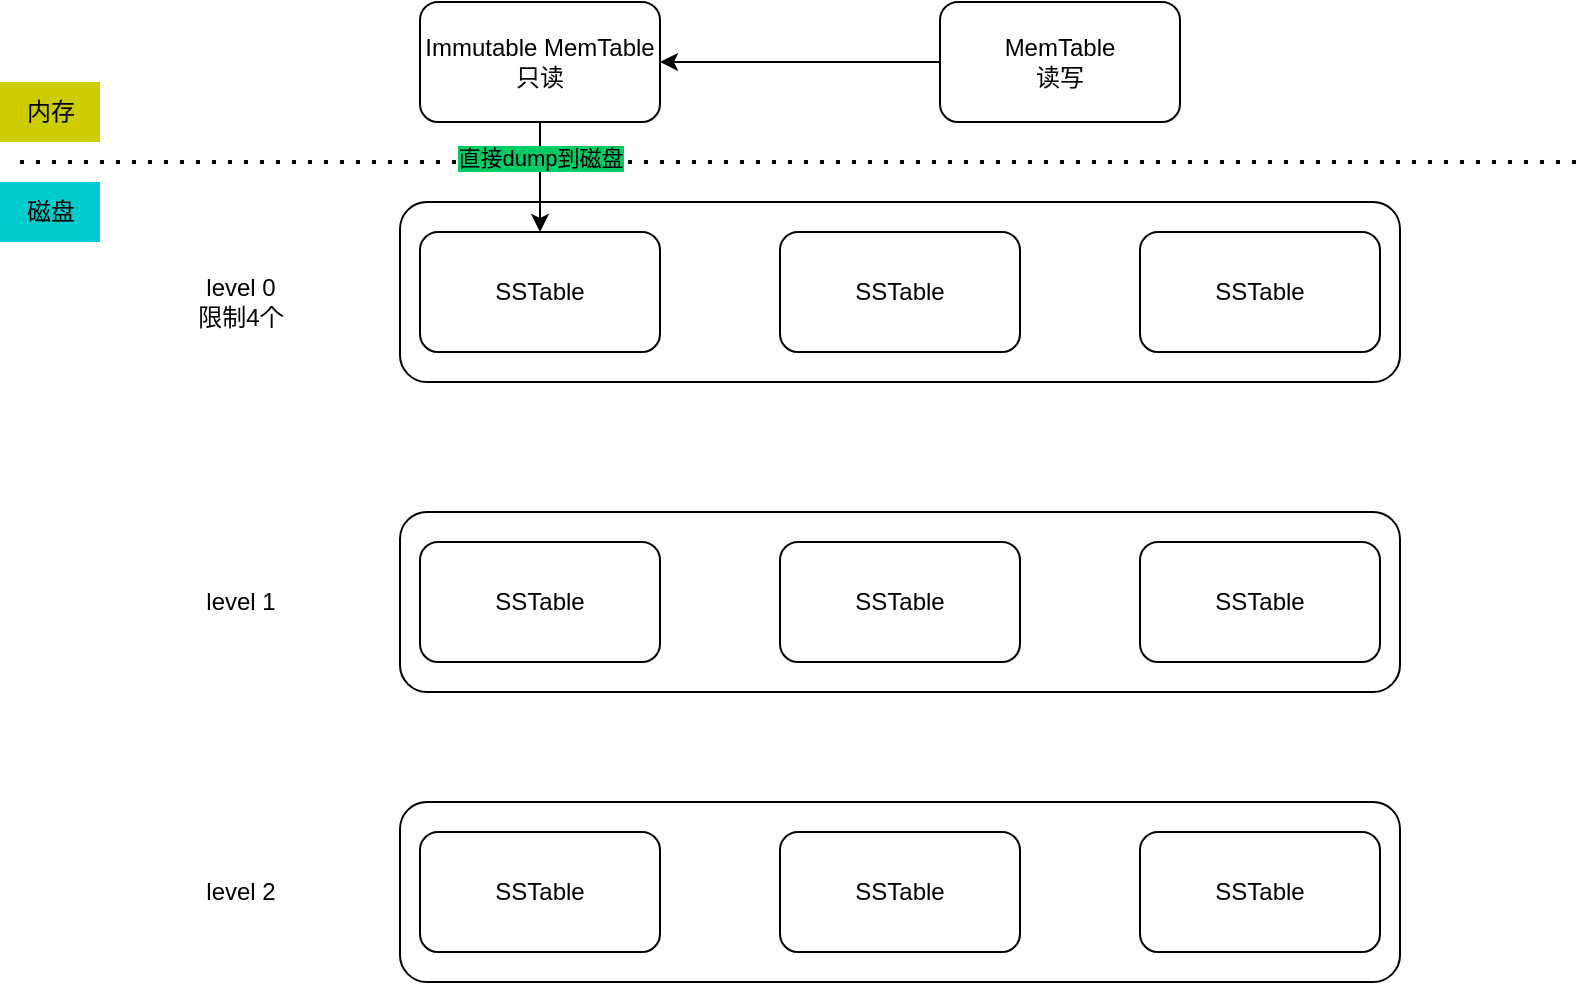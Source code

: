 <mxfile version="21.1.2" type="github">
  <diagram name="第 1 页" id="DpWjpTrRLR56Bfg4YwXq">
    <mxGraphModel dx="1434" dy="827" grid="1" gridSize="10" guides="1" tooltips="1" connect="1" arrows="1" fold="1" page="1" pageScale="1" pageWidth="827" pageHeight="1169" math="0" shadow="0">
      <root>
        <mxCell id="0" />
        <mxCell id="1" parent="0" />
        <mxCell id="41XTSsq1T5iFCWoXo_aQ-10" value="" style="rounded=1;whiteSpace=wrap;html=1;" vertex="1" parent="1">
          <mxGeometry x="240" y="340" width="500" height="90" as="geometry" />
        </mxCell>
        <mxCell id="41XTSsq1T5iFCWoXo_aQ-19" style="edgeStyle=orthogonalEdgeStyle;rounded=0;orthogonalLoop=1;jettySize=auto;html=1;exitX=0.5;exitY=1;exitDx=0;exitDy=0;entryX=0.5;entryY=0;entryDx=0;entryDy=0;" edge="1" parent="1" source="41XTSsq1T5iFCWoXo_aQ-1" target="41XTSsq1T5iFCWoXo_aQ-7">
          <mxGeometry relative="1" as="geometry" />
        </mxCell>
        <mxCell id="41XTSsq1T5iFCWoXo_aQ-1" value="Immutable MemTable&lt;br&gt;只读" style="rounded=1;whiteSpace=wrap;html=1;" vertex="1" parent="1">
          <mxGeometry x="250" y="240" width="120" height="60" as="geometry" />
        </mxCell>
        <mxCell id="41XTSsq1T5iFCWoXo_aQ-3" style="edgeStyle=orthogonalEdgeStyle;rounded=0;orthogonalLoop=1;jettySize=auto;html=1;exitX=0;exitY=0.5;exitDx=0;exitDy=0;entryX=1;entryY=0.5;entryDx=0;entryDy=0;" edge="1" parent="1" source="41XTSsq1T5iFCWoXo_aQ-2" target="41XTSsq1T5iFCWoXo_aQ-1">
          <mxGeometry relative="1" as="geometry" />
        </mxCell>
        <mxCell id="41XTSsq1T5iFCWoXo_aQ-2" value="MemTable&lt;br&gt;读写" style="rounded=1;whiteSpace=wrap;html=1;" vertex="1" parent="1">
          <mxGeometry x="510" y="240" width="120" height="60" as="geometry" />
        </mxCell>
        <mxCell id="41XTSsq1T5iFCWoXo_aQ-4" value="" style="endArrow=none;dashed=1;html=1;dashPattern=1 3;strokeWidth=2;rounded=0;" edge="1" parent="1">
          <mxGeometry width="50" height="50" relative="1" as="geometry">
            <mxPoint x="50" y="320" as="sourcePoint" />
            <mxPoint x="830" y="320" as="targetPoint" />
          </mxGeometry>
        </mxCell>
        <mxCell id="41XTSsq1T5iFCWoXo_aQ-20" value="直接dump到磁盘" style="edgeLabel;html=1;align=center;verticalAlign=middle;resizable=0;points=[];labelBackgroundColor=#00CC66;" vertex="1" connectable="0" parent="41XTSsq1T5iFCWoXo_aQ-4">
          <mxGeometry x="-0.277" y="2" relative="1" as="geometry">
            <mxPoint x="-22" as="offset" />
          </mxGeometry>
        </mxCell>
        <mxCell id="41XTSsq1T5iFCWoXo_aQ-5" value="内存" style="text;html=1;align=center;verticalAlign=middle;resizable=0;points=[];autosize=1;strokeColor=none;fillColor=#CCCC00;" vertex="1" parent="1">
          <mxGeometry x="40" y="280" width="50" height="30" as="geometry" />
        </mxCell>
        <mxCell id="41XTSsq1T5iFCWoXo_aQ-6" value="磁盘" style="text;html=1;align=center;verticalAlign=middle;resizable=0;points=[];autosize=1;strokeColor=none;fillColor=#00CCCC;" vertex="1" parent="1">
          <mxGeometry x="40" y="330" width="50" height="30" as="geometry" />
        </mxCell>
        <mxCell id="41XTSsq1T5iFCWoXo_aQ-7" value="SSTable" style="rounded=1;whiteSpace=wrap;html=1;" vertex="1" parent="1">
          <mxGeometry x="250" y="355" width="120" height="60" as="geometry" />
        </mxCell>
        <mxCell id="41XTSsq1T5iFCWoXo_aQ-8" value="SSTable" style="rounded=1;whiteSpace=wrap;html=1;" vertex="1" parent="1">
          <mxGeometry x="430" y="355" width="120" height="60" as="geometry" />
        </mxCell>
        <mxCell id="41XTSsq1T5iFCWoXo_aQ-9" value="SSTable" style="rounded=1;whiteSpace=wrap;html=1;" vertex="1" parent="1">
          <mxGeometry x="610" y="355" width="120" height="60" as="geometry" />
        </mxCell>
        <mxCell id="41XTSsq1T5iFCWoXo_aQ-11" value="" style="rounded=1;whiteSpace=wrap;html=1;" vertex="1" parent="1">
          <mxGeometry x="240" y="495" width="500" height="90" as="geometry" />
        </mxCell>
        <mxCell id="41XTSsq1T5iFCWoXo_aQ-12" value="SSTable" style="rounded=1;whiteSpace=wrap;html=1;" vertex="1" parent="1">
          <mxGeometry x="250" y="510" width="120" height="60" as="geometry" />
        </mxCell>
        <mxCell id="41XTSsq1T5iFCWoXo_aQ-13" value="SSTable" style="rounded=1;whiteSpace=wrap;html=1;" vertex="1" parent="1">
          <mxGeometry x="430" y="510" width="120" height="60" as="geometry" />
        </mxCell>
        <mxCell id="41XTSsq1T5iFCWoXo_aQ-14" value="SSTable" style="rounded=1;whiteSpace=wrap;html=1;" vertex="1" parent="1">
          <mxGeometry x="610" y="510" width="120" height="60" as="geometry" />
        </mxCell>
        <mxCell id="41XTSsq1T5iFCWoXo_aQ-15" value="" style="rounded=1;whiteSpace=wrap;html=1;" vertex="1" parent="1">
          <mxGeometry x="240" y="640" width="500" height="90" as="geometry" />
        </mxCell>
        <mxCell id="41XTSsq1T5iFCWoXo_aQ-16" value="SSTable" style="rounded=1;whiteSpace=wrap;html=1;" vertex="1" parent="1">
          <mxGeometry x="250" y="655" width="120" height="60" as="geometry" />
        </mxCell>
        <mxCell id="41XTSsq1T5iFCWoXo_aQ-17" value="SSTable" style="rounded=1;whiteSpace=wrap;html=1;" vertex="1" parent="1">
          <mxGeometry x="430" y="655" width="120" height="60" as="geometry" />
        </mxCell>
        <mxCell id="41XTSsq1T5iFCWoXo_aQ-18" value="SSTable" style="rounded=1;whiteSpace=wrap;html=1;" vertex="1" parent="1">
          <mxGeometry x="610" y="655" width="120" height="60" as="geometry" />
        </mxCell>
        <mxCell id="41XTSsq1T5iFCWoXo_aQ-21" value="level 0&lt;br&gt;限制4个" style="text;html=1;align=center;verticalAlign=middle;resizable=0;points=[];autosize=1;strokeColor=none;fillColor=none;" vertex="1" parent="1">
          <mxGeometry x="125" y="370" width="70" height="40" as="geometry" />
        </mxCell>
        <mxCell id="41XTSsq1T5iFCWoXo_aQ-22" value="level 1" style="text;html=1;align=center;verticalAlign=middle;resizable=0;points=[];autosize=1;strokeColor=none;fillColor=none;" vertex="1" parent="1">
          <mxGeometry x="130" y="525" width="60" height="30" as="geometry" />
        </mxCell>
        <mxCell id="41XTSsq1T5iFCWoXo_aQ-23" value="level 2" style="text;html=1;align=center;verticalAlign=middle;resizable=0;points=[];autosize=1;strokeColor=none;fillColor=none;" vertex="1" parent="1">
          <mxGeometry x="130" y="670" width="60" height="30" as="geometry" />
        </mxCell>
      </root>
    </mxGraphModel>
  </diagram>
</mxfile>
